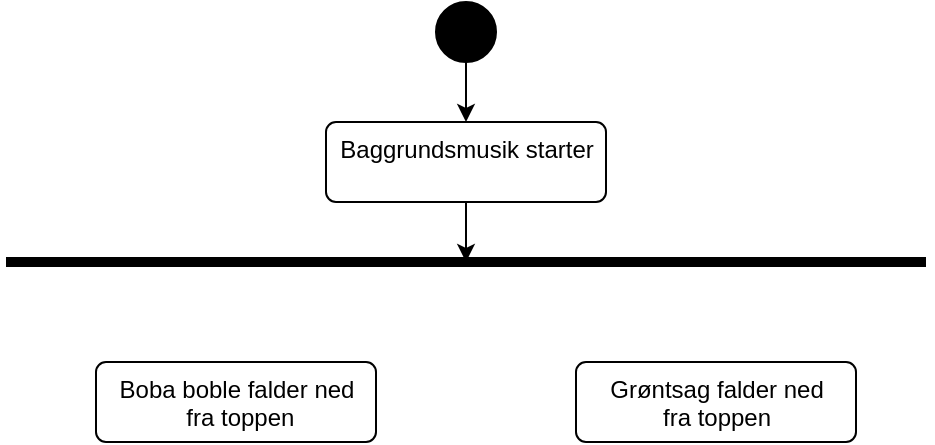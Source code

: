 <mxfile>
    <diagram id="p6R9IsGlm6zopx8P7tsL" name="Page-1">
        <mxGraphModel dx="696" dy="612" grid="1" gridSize="10" guides="1" tooltips="1" connect="1" arrows="1" fold="1" page="1" pageScale="1" pageWidth="1169" pageHeight="827" math="0" shadow="0">
            <root>
                <mxCell id="0"/>
                <mxCell id="1" parent="0"/>
                <mxCell id="5" value="" style="edgeStyle=none;html=1;" edge="1" parent="1" source="3" target="4">
                    <mxGeometry relative="1" as="geometry"/>
                </mxCell>
                <mxCell id="3" value="" style="ellipse;fillColor=strokeColor;" vertex="1" parent="1">
                    <mxGeometry x="360" y="100" width="30" height="30" as="geometry"/>
                </mxCell>
                <mxCell id="8" style="edgeStyle=none;html=1;strokeWidth=1;" edge="1" parent="1" source="4">
                    <mxGeometry relative="1" as="geometry">
                        <mxPoint x="375" y="230" as="targetPoint"/>
                    </mxGeometry>
                </mxCell>
                <mxCell id="4" value="Baggrundsmusik starter" style="html=1;align=center;verticalAlign=top;rounded=1;absoluteArcSize=1;arcSize=10;dashed=0;" vertex="1" parent="1">
                    <mxGeometry x="305" y="160" width="140" height="40" as="geometry"/>
                </mxCell>
                <mxCell id="6" value="" style="endArrow=none;startArrow=none;endFill=0;startFill=0;endSize=8;html=1;verticalAlign=bottom;labelBackgroundColor=none;strokeWidth=5;" edge="1" parent="1">
                    <mxGeometry width="160" relative="1" as="geometry">
                        <mxPoint x="145" y="230" as="sourcePoint"/>
                        <mxPoint x="605" y="230" as="targetPoint"/>
                        <Array as="points">
                            <mxPoint x="375" y="230"/>
                        </Array>
                    </mxGeometry>
                </mxCell>
                <mxCell id="9" value="Boba boble falder ned&lt;br&gt;&amp;nbsp;fra toppen" style="html=1;align=center;verticalAlign=top;rounded=1;absoluteArcSize=1;arcSize=10;dashed=0;" vertex="1" parent="1">
                    <mxGeometry x="190" y="280" width="140" height="40" as="geometry"/>
                </mxCell>
                <mxCell id="10" value="Grøntsag falder ned&lt;br&gt;fra toppen" style="html=1;align=center;verticalAlign=top;rounded=1;absoluteArcSize=1;arcSize=10;dashed=0;" vertex="1" parent="1">
                    <mxGeometry x="430" y="280" width="140" height="40" as="geometry"/>
                </mxCell>
            </root>
        </mxGraphModel>
    </diagram>
</mxfile>
